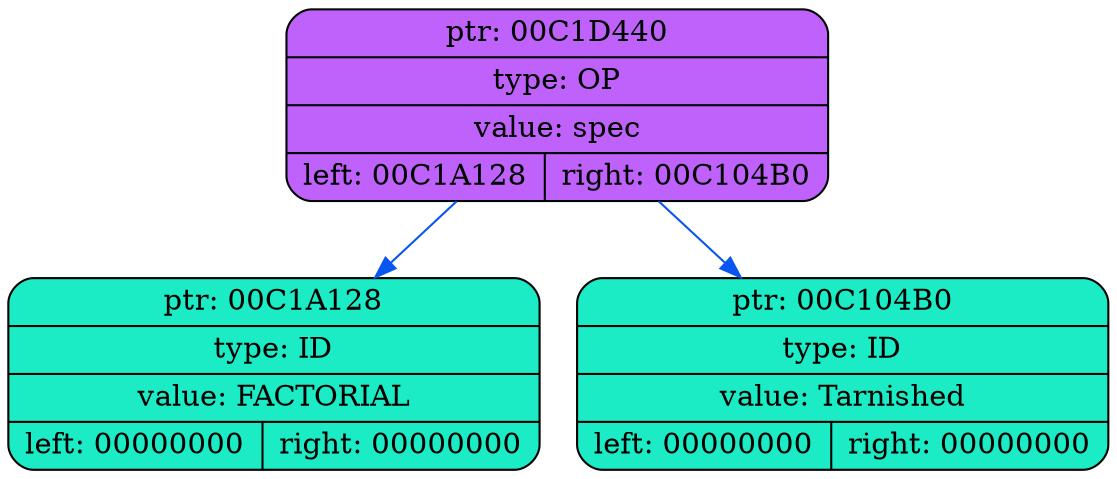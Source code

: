 digraph
{
    rankdir=TP

        node00C1D440[shape=record,style="rounded,filled",fillcolor="#BF62FC",label="{ ptr: 00C1D440 | type: OP | value: spec| { left: 00C1A128 | right: 00C104B0 }}"];
    node00C1D440 -> node00C1A128[color="#0855F0"]
    node00C1A128[shape=record,style="rounded,filled",fillcolor="#1BECC5",label="{ ptr: 00C1A128 | type: ID | value: FACTORIAL| { left: 00000000 | right: 00000000 }}"];
    node00C1D440 -> node00C104B0[color="#0855F0"]
    node00C104B0[shape=record,style="rounded,filled",fillcolor="#1BECC5",label="{ ptr: 00C104B0 | type: ID | value: Tarnished| { left: 00000000 | right: 00000000 }}"];
}